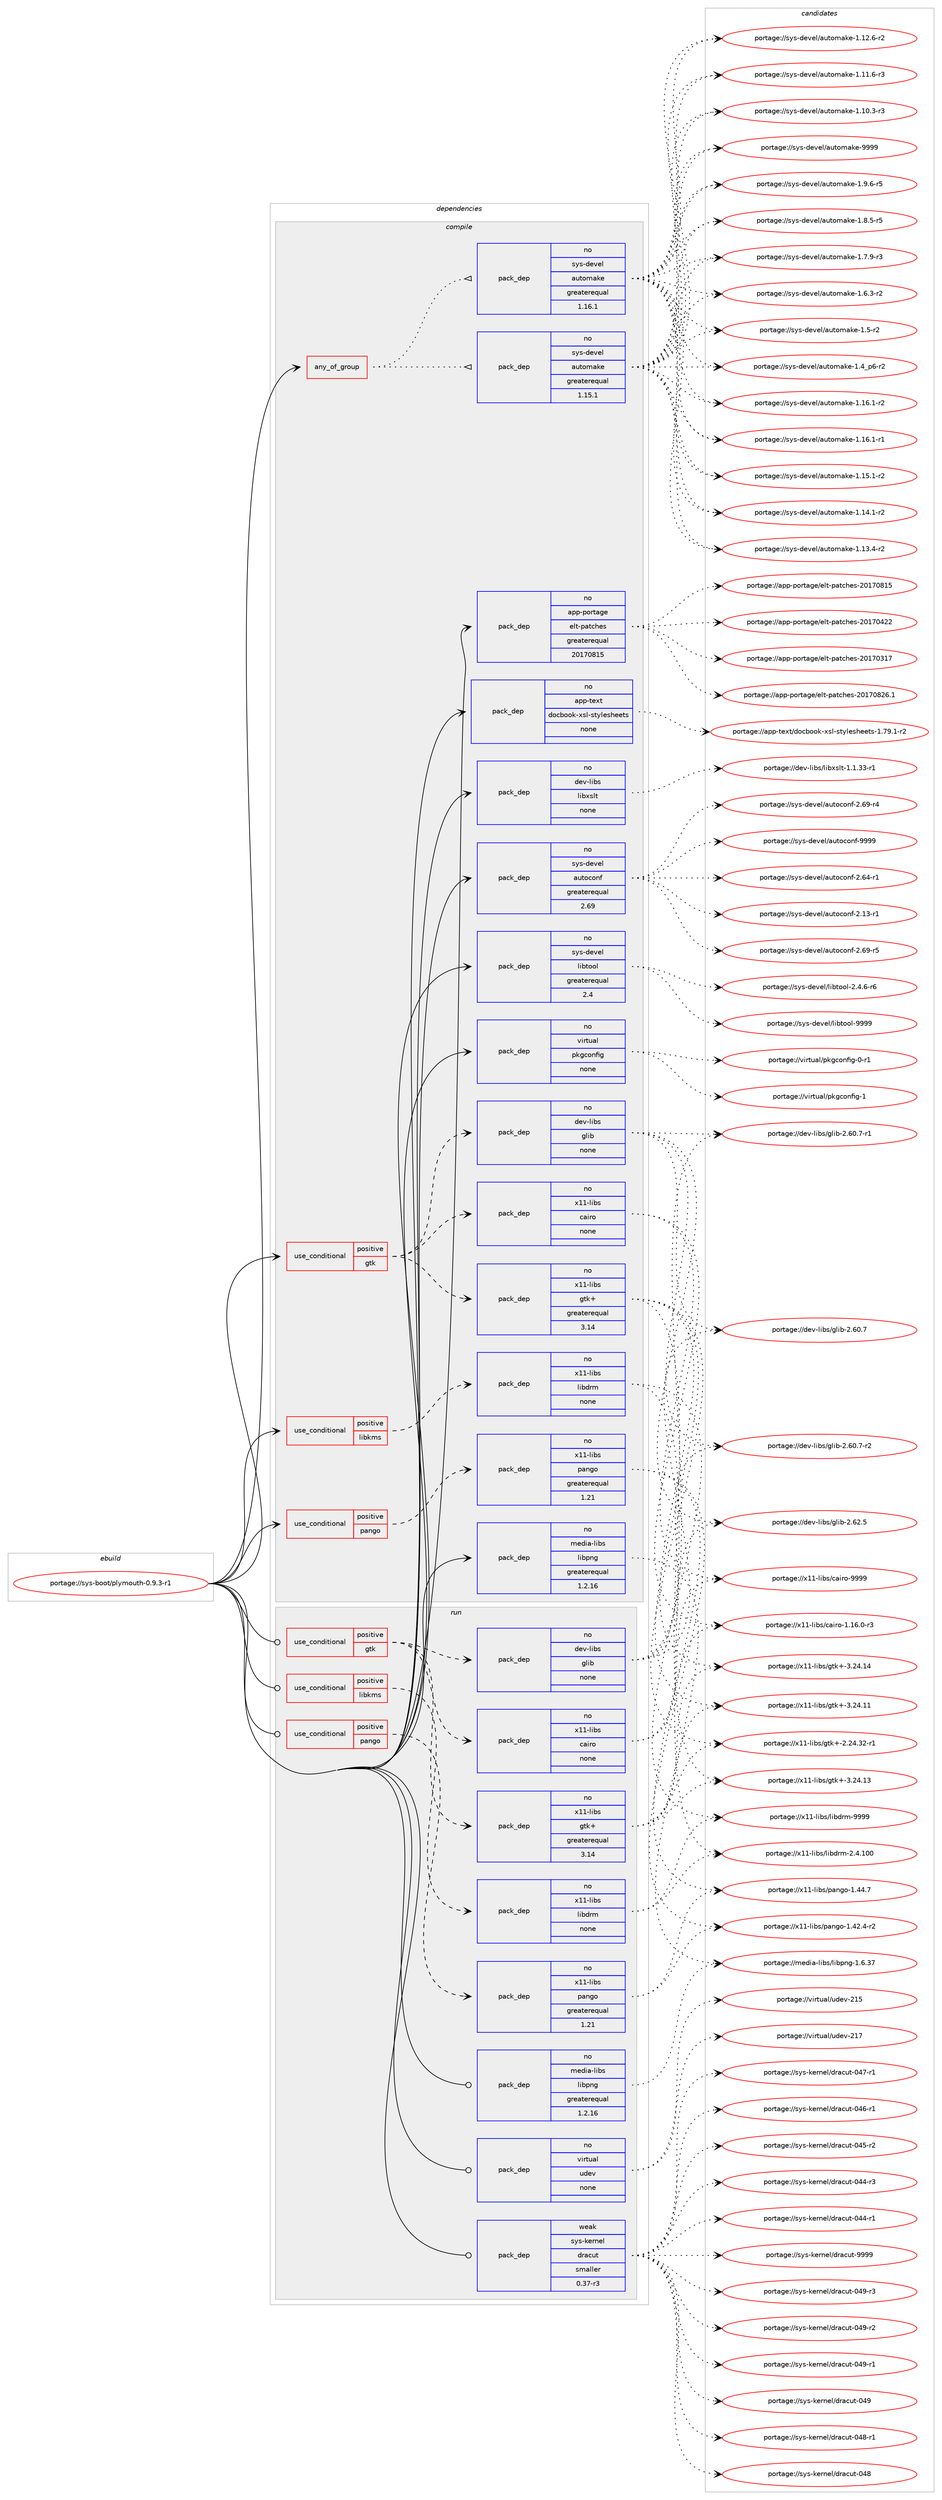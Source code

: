 digraph prolog {

# *************
# Graph options
# *************

newrank=true;
concentrate=true;
compound=true;
graph [rankdir=LR,fontname=Helvetica,fontsize=10,ranksep=1.5];#, ranksep=2.5, nodesep=0.2];
edge  [arrowhead=vee];
node  [fontname=Helvetica,fontsize=10];

# **********
# The ebuild
# **********

subgraph cluster_leftcol {
color=gray;
rank=same;
label=<<i>ebuild</i>>;
id [label="portage://sys-boot/plymouth-0.9.3-r1", color=red, width=4, href="../sys-boot/plymouth-0.9.3-r1.svg"];
}

# ****************
# The dependencies
# ****************

subgraph cluster_midcol {
color=gray;
label=<<i>dependencies</i>>;
subgraph cluster_compile {
fillcolor="#eeeeee";
style=filled;
label=<<i>compile</i>>;
subgraph any873 {
dependency37404 [label=<<TABLE BORDER="0" CELLBORDER="1" CELLSPACING="0" CELLPADDING="4"><TR><TD CELLPADDING="10">any_of_group</TD></TR></TABLE>>, shape=none, color=red];subgraph pack29113 {
dependency37405 [label=<<TABLE BORDER="0" CELLBORDER="1" CELLSPACING="0" CELLPADDING="4" WIDTH="220"><TR><TD ROWSPAN="6" CELLPADDING="30">pack_dep</TD></TR><TR><TD WIDTH="110">no</TD></TR><TR><TD>sys-devel</TD></TR><TR><TD>automake</TD></TR><TR><TD>greaterequal</TD></TR><TR><TD>1.16.1</TD></TR></TABLE>>, shape=none, color=blue];
}
dependency37404:e -> dependency37405:w [weight=20,style="dotted",arrowhead="oinv"];
subgraph pack29114 {
dependency37406 [label=<<TABLE BORDER="0" CELLBORDER="1" CELLSPACING="0" CELLPADDING="4" WIDTH="220"><TR><TD ROWSPAN="6" CELLPADDING="30">pack_dep</TD></TR><TR><TD WIDTH="110">no</TD></TR><TR><TD>sys-devel</TD></TR><TR><TD>automake</TD></TR><TR><TD>greaterequal</TD></TR><TR><TD>1.15.1</TD></TR></TABLE>>, shape=none, color=blue];
}
dependency37404:e -> dependency37406:w [weight=20,style="dotted",arrowhead="oinv"];
}
id:e -> dependency37404:w [weight=20,style="solid",arrowhead="vee"];
subgraph cond7383 {
dependency37407 [label=<<TABLE BORDER="0" CELLBORDER="1" CELLSPACING="0" CELLPADDING="4"><TR><TD ROWSPAN="3" CELLPADDING="10">use_conditional</TD></TR><TR><TD>positive</TD></TR><TR><TD>gtk</TD></TR></TABLE>>, shape=none, color=red];
subgraph pack29115 {
dependency37408 [label=<<TABLE BORDER="0" CELLBORDER="1" CELLSPACING="0" CELLPADDING="4" WIDTH="220"><TR><TD ROWSPAN="6" CELLPADDING="30">pack_dep</TD></TR><TR><TD WIDTH="110">no</TD></TR><TR><TD>dev-libs</TD></TR><TR><TD>glib</TD></TR><TR><TD>none</TD></TR><TR><TD></TD></TR></TABLE>>, shape=none, color=blue];
}
dependency37407:e -> dependency37408:w [weight=20,style="dashed",arrowhead="vee"];
subgraph pack29116 {
dependency37409 [label=<<TABLE BORDER="0" CELLBORDER="1" CELLSPACING="0" CELLPADDING="4" WIDTH="220"><TR><TD ROWSPAN="6" CELLPADDING="30">pack_dep</TD></TR><TR><TD WIDTH="110">no</TD></TR><TR><TD>x11-libs</TD></TR><TR><TD>gtk+</TD></TR><TR><TD>greaterequal</TD></TR><TR><TD>3.14</TD></TR></TABLE>>, shape=none, color=blue];
}
dependency37407:e -> dependency37409:w [weight=20,style="dashed",arrowhead="vee"];
subgraph pack29117 {
dependency37410 [label=<<TABLE BORDER="0" CELLBORDER="1" CELLSPACING="0" CELLPADDING="4" WIDTH="220"><TR><TD ROWSPAN="6" CELLPADDING="30">pack_dep</TD></TR><TR><TD WIDTH="110">no</TD></TR><TR><TD>x11-libs</TD></TR><TR><TD>cairo</TD></TR><TR><TD>none</TD></TR><TR><TD></TD></TR></TABLE>>, shape=none, color=blue];
}
dependency37407:e -> dependency37410:w [weight=20,style="dashed",arrowhead="vee"];
}
id:e -> dependency37407:w [weight=20,style="solid",arrowhead="vee"];
subgraph cond7384 {
dependency37411 [label=<<TABLE BORDER="0" CELLBORDER="1" CELLSPACING="0" CELLPADDING="4"><TR><TD ROWSPAN="3" CELLPADDING="10">use_conditional</TD></TR><TR><TD>positive</TD></TR><TR><TD>libkms</TD></TR></TABLE>>, shape=none, color=red];
subgraph pack29118 {
dependency37412 [label=<<TABLE BORDER="0" CELLBORDER="1" CELLSPACING="0" CELLPADDING="4" WIDTH="220"><TR><TD ROWSPAN="6" CELLPADDING="30">pack_dep</TD></TR><TR><TD WIDTH="110">no</TD></TR><TR><TD>x11-libs</TD></TR><TR><TD>libdrm</TD></TR><TR><TD>none</TD></TR><TR><TD></TD></TR></TABLE>>, shape=none, color=blue];
}
dependency37411:e -> dependency37412:w [weight=20,style="dashed",arrowhead="vee"];
}
id:e -> dependency37411:w [weight=20,style="solid",arrowhead="vee"];
subgraph cond7385 {
dependency37413 [label=<<TABLE BORDER="0" CELLBORDER="1" CELLSPACING="0" CELLPADDING="4"><TR><TD ROWSPAN="3" CELLPADDING="10">use_conditional</TD></TR><TR><TD>positive</TD></TR><TR><TD>pango</TD></TR></TABLE>>, shape=none, color=red];
subgraph pack29119 {
dependency37414 [label=<<TABLE BORDER="0" CELLBORDER="1" CELLSPACING="0" CELLPADDING="4" WIDTH="220"><TR><TD ROWSPAN="6" CELLPADDING="30">pack_dep</TD></TR><TR><TD WIDTH="110">no</TD></TR><TR><TD>x11-libs</TD></TR><TR><TD>pango</TD></TR><TR><TD>greaterequal</TD></TR><TR><TD>1.21</TD></TR></TABLE>>, shape=none, color=blue];
}
dependency37413:e -> dependency37414:w [weight=20,style="dashed",arrowhead="vee"];
}
id:e -> dependency37413:w [weight=20,style="solid",arrowhead="vee"];
subgraph pack29120 {
dependency37415 [label=<<TABLE BORDER="0" CELLBORDER="1" CELLSPACING="0" CELLPADDING="4" WIDTH="220"><TR><TD ROWSPAN="6" CELLPADDING="30">pack_dep</TD></TR><TR><TD WIDTH="110">no</TD></TR><TR><TD>app-portage</TD></TR><TR><TD>elt-patches</TD></TR><TR><TD>greaterequal</TD></TR><TR><TD>20170815</TD></TR></TABLE>>, shape=none, color=blue];
}
id:e -> dependency37415:w [weight=20,style="solid",arrowhead="vee"];
subgraph pack29121 {
dependency37416 [label=<<TABLE BORDER="0" CELLBORDER="1" CELLSPACING="0" CELLPADDING="4" WIDTH="220"><TR><TD ROWSPAN="6" CELLPADDING="30">pack_dep</TD></TR><TR><TD WIDTH="110">no</TD></TR><TR><TD>app-text</TD></TR><TR><TD>docbook-xsl-stylesheets</TD></TR><TR><TD>none</TD></TR><TR><TD></TD></TR></TABLE>>, shape=none, color=blue];
}
id:e -> dependency37416:w [weight=20,style="solid",arrowhead="vee"];
subgraph pack29122 {
dependency37417 [label=<<TABLE BORDER="0" CELLBORDER="1" CELLSPACING="0" CELLPADDING="4" WIDTH="220"><TR><TD ROWSPAN="6" CELLPADDING="30">pack_dep</TD></TR><TR><TD WIDTH="110">no</TD></TR><TR><TD>dev-libs</TD></TR><TR><TD>libxslt</TD></TR><TR><TD>none</TD></TR><TR><TD></TD></TR></TABLE>>, shape=none, color=blue];
}
id:e -> dependency37417:w [weight=20,style="solid",arrowhead="vee"];
subgraph pack29123 {
dependency37418 [label=<<TABLE BORDER="0" CELLBORDER="1" CELLSPACING="0" CELLPADDING="4" WIDTH="220"><TR><TD ROWSPAN="6" CELLPADDING="30">pack_dep</TD></TR><TR><TD WIDTH="110">no</TD></TR><TR><TD>media-libs</TD></TR><TR><TD>libpng</TD></TR><TR><TD>greaterequal</TD></TR><TR><TD>1.2.16</TD></TR></TABLE>>, shape=none, color=blue];
}
id:e -> dependency37418:w [weight=20,style="solid",arrowhead="vee"];
subgraph pack29124 {
dependency37419 [label=<<TABLE BORDER="0" CELLBORDER="1" CELLSPACING="0" CELLPADDING="4" WIDTH="220"><TR><TD ROWSPAN="6" CELLPADDING="30">pack_dep</TD></TR><TR><TD WIDTH="110">no</TD></TR><TR><TD>sys-devel</TD></TR><TR><TD>autoconf</TD></TR><TR><TD>greaterequal</TD></TR><TR><TD>2.69</TD></TR></TABLE>>, shape=none, color=blue];
}
id:e -> dependency37419:w [weight=20,style="solid",arrowhead="vee"];
subgraph pack29125 {
dependency37420 [label=<<TABLE BORDER="0" CELLBORDER="1" CELLSPACING="0" CELLPADDING="4" WIDTH="220"><TR><TD ROWSPAN="6" CELLPADDING="30">pack_dep</TD></TR><TR><TD WIDTH="110">no</TD></TR><TR><TD>sys-devel</TD></TR><TR><TD>libtool</TD></TR><TR><TD>greaterequal</TD></TR><TR><TD>2.4</TD></TR></TABLE>>, shape=none, color=blue];
}
id:e -> dependency37420:w [weight=20,style="solid",arrowhead="vee"];
subgraph pack29126 {
dependency37421 [label=<<TABLE BORDER="0" CELLBORDER="1" CELLSPACING="0" CELLPADDING="4" WIDTH="220"><TR><TD ROWSPAN="6" CELLPADDING="30">pack_dep</TD></TR><TR><TD WIDTH="110">no</TD></TR><TR><TD>virtual</TD></TR><TR><TD>pkgconfig</TD></TR><TR><TD>none</TD></TR><TR><TD></TD></TR></TABLE>>, shape=none, color=blue];
}
id:e -> dependency37421:w [weight=20,style="solid",arrowhead="vee"];
}
subgraph cluster_compileandrun {
fillcolor="#eeeeee";
style=filled;
label=<<i>compile and run</i>>;
}
subgraph cluster_run {
fillcolor="#eeeeee";
style=filled;
label=<<i>run</i>>;
subgraph cond7386 {
dependency37422 [label=<<TABLE BORDER="0" CELLBORDER="1" CELLSPACING="0" CELLPADDING="4"><TR><TD ROWSPAN="3" CELLPADDING="10">use_conditional</TD></TR><TR><TD>positive</TD></TR><TR><TD>gtk</TD></TR></TABLE>>, shape=none, color=red];
subgraph pack29127 {
dependency37423 [label=<<TABLE BORDER="0" CELLBORDER="1" CELLSPACING="0" CELLPADDING="4" WIDTH="220"><TR><TD ROWSPAN="6" CELLPADDING="30">pack_dep</TD></TR><TR><TD WIDTH="110">no</TD></TR><TR><TD>dev-libs</TD></TR><TR><TD>glib</TD></TR><TR><TD>none</TD></TR><TR><TD></TD></TR></TABLE>>, shape=none, color=blue];
}
dependency37422:e -> dependency37423:w [weight=20,style="dashed",arrowhead="vee"];
subgraph pack29128 {
dependency37424 [label=<<TABLE BORDER="0" CELLBORDER="1" CELLSPACING="0" CELLPADDING="4" WIDTH="220"><TR><TD ROWSPAN="6" CELLPADDING="30">pack_dep</TD></TR><TR><TD WIDTH="110">no</TD></TR><TR><TD>x11-libs</TD></TR><TR><TD>gtk+</TD></TR><TR><TD>greaterequal</TD></TR><TR><TD>3.14</TD></TR></TABLE>>, shape=none, color=blue];
}
dependency37422:e -> dependency37424:w [weight=20,style="dashed",arrowhead="vee"];
subgraph pack29129 {
dependency37425 [label=<<TABLE BORDER="0" CELLBORDER="1" CELLSPACING="0" CELLPADDING="4" WIDTH="220"><TR><TD ROWSPAN="6" CELLPADDING="30">pack_dep</TD></TR><TR><TD WIDTH="110">no</TD></TR><TR><TD>x11-libs</TD></TR><TR><TD>cairo</TD></TR><TR><TD>none</TD></TR><TR><TD></TD></TR></TABLE>>, shape=none, color=blue];
}
dependency37422:e -> dependency37425:w [weight=20,style="dashed",arrowhead="vee"];
}
id:e -> dependency37422:w [weight=20,style="solid",arrowhead="odot"];
subgraph cond7387 {
dependency37426 [label=<<TABLE BORDER="0" CELLBORDER="1" CELLSPACING="0" CELLPADDING="4"><TR><TD ROWSPAN="3" CELLPADDING="10">use_conditional</TD></TR><TR><TD>positive</TD></TR><TR><TD>libkms</TD></TR></TABLE>>, shape=none, color=red];
subgraph pack29130 {
dependency37427 [label=<<TABLE BORDER="0" CELLBORDER="1" CELLSPACING="0" CELLPADDING="4" WIDTH="220"><TR><TD ROWSPAN="6" CELLPADDING="30">pack_dep</TD></TR><TR><TD WIDTH="110">no</TD></TR><TR><TD>x11-libs</TD></TR><TR><TD>libdrm</TD></TR><TR><TD>none</TD></TR><TR><TD></TD></TR></TABLE>>, shape=none, color=blue];
}
dependency37426:e -> dependency37427:w [weight=20,style="dashed",arrowhead="vee"];
}
id:e -> dependency37426:w [weight=20,style="solid",arrowhead="odot"];
subgraph cond7388 {
dependency37428 [label=<<TABLE BORDER="0" CELLBORDER="1" CELLSPACING="0" CELLPADDING="4"><TR><TD ROWSPAN="3" CELLPADDING="10">use_conditional</TD></TR><TR><TD>positive</TD></TR><TR><TD>pango</TD></TR></TABLE>>, shape=none, color=red];
subgraph pack29131 {
dependency37429 [label=<<TABLE BORDER="0" CELLBORDER="1" CELLSPACING="0" CELLPADDING="4" WIDTH="220"><TR><TD ROWSPAN="6" CELLPADDING="30">pack_dep</TD></TR><TR><TD WIDTH="110">no</TD></TR><TR><TD>x11-libs</TD></TR><TR><TD>pango</TD></TR><TR><TD>greaterequal</TD></TR><TR><TD>1.21</TD></TR></TABLE>>, shape=none, color=blue];
}
dependency37428:e -> dependency37429:w [weight=20,style="dashed",arrowhead="vee"];
}
id:e -> dependency37428:w [weight=20,style="solid",arrowhead="odot"];
subgraph pack29132 {
dependency37430 [label=<<TABLE BORDER="0" CELLBORDER="1" CELLSPACING="0" CELLPADDING="4" WIDTH="220"><TR><TD ROWSPAN="6" CELLPADDING="30">pack_dep</TD></TR><TR><TD WIDTH="110">no</TD></TR><TR><TD>media-libs</TD></TR><TR><TD>libpng</TD></TR><TR><TD>greaterequal</TD></TR><TR><TD>1.2.16</TD></TR></TABLE>>, shape=none, color=blue];
}
id:e -> dependency37430:w [weight=20,style="solid",arrowhead="odot"];
subgraph pack29133 {
dependency37431 [label=<<TABLE BORDER="0" CELLBORDER="1" CELLSPACING="0" CELLPADDING="4" WIDTH="220"><TR><TD ROWSPAN="6" CELLPADDING="30">pack_dep</TD></TR><TR><TD WIDTH="110">no</TD></TR><TR><TD>virtual</TD></TR><TR><TD>udev</TD></TR><TR><TD>none</TD></TR><TR><TD></TD></TR></TABLE>>, shape=none, color=blue];
}
id:e -> dependency37431:w [weight=20,style="solid",arrowhead="odot"];
subgraph pack29134 {
dependency37432 [label=<<TABLE BORDER="0" CELLBORDER="1" CELLSPACING="0" CELLPADDING="4" WIDTH="220"><TR><TD ROWSPAN="6" CELLPADDING="30">pack_dep</TD></TR><TR><TD WIDTH="110">weak</TD></TR><TR><TD>sys-kernel</TD></TR><TR><TD>dracut</TD></TR><TR><TD>smaller</TD></TR><TR><TD>0.37-r3</TD></TR></TABLE>>, shape=none, color=blue];
}
id:e -> dependency37432:w [weight=20,style="solid",arrowhead="odot"];
}
}

# **************
# The candidates
# **************

subgraph cluster_choices {
rank=same;
color=gray;
label=<<i>candidates</i>>;

subgraph choice29113 {
color=black;
nodesep=1;
choice115121115451001011181011084797117116111109971071014557575757 [label="portage://sys-devel/automake-9999", color=red, width=4,href="../sys-devel/automake-9999.svg"];
choice115121115451001011181011084797117116111109971071014549465746544511453 [label="portage://sys-devel/automake-1.9.6-r5", color=red, width=4,href="../sys-devel/automake-1.9.6-r5.svg"];
choice115121115451001011181011084797117116111109971071014549465646534511453 [label="portage://sys-devel/automake-1.8.5-r5", color=red, width=4,href="../sys-devel/automake-1.8.5-r5.svg"];
choice115121115451001011181011084797117116111109971071014549465546574511451 [label="portage://sys-devel/automake-1.7.9-r3", color=red, width=4,href="../sys-devel/automake-1.7.9-r3.svg"];
choice115121115451001011181011084797117116111109971071014549465446514511450 [label="portage://sys-devel/automake-1.6.3-r2", color=red, width=4,href="../sys-devel/automake-1.6.3-r2.svg"];
choice11512111545100101118101108479711711611110997107101454946534511450 [label="portage://sys-devel/automake-1.5-r2", color=red, width=4,href="../sys-devel/automake-1.5-r2.svg"];
choice115121115451001011181011084797117116111109971071014549465295112544511450 [label="portage://sys-devel/automake-1.4_p6-r2", color=red, width=4,href="../sys-devel/automake-1.4_p6-r2.svg"];
choice11512111545100101118101108479711711611110997107101454946495446494511450 [label="portage://sys-devel/automake-1.16.1-r2", color=red, width=4,href="../sys-devel/automake-1.16.1-r2.svg"];
choice11512111545100101118101108479711711611110997107101454946495446494511449 [label="portage://sys-devel/automake-1.16.1-r1", color=red, width=4,href="../sys-devel/automake-1.16.1-r1.svg"];
choice11512111545100101118101108479711711611110997107101454946495346494511450 [label="portage://sys-devel/automake-1.15.1-r2", color=red, width=4,href="../sys-devel/automake-1.15.1-r2.svg"];
choice11512111545100101118101108479711711611110997107101454946495246494511450 [label="portage://sys-devel/automake-1.14.1-r2", color=red, width=4,href="../sys-devel/automake-1.14.1-r2.svg"];
choice11512111545100101118101108479711711611110997107101454946495146524511450 [label="portage://sys-devel/automake-1.13.4-r2", color=red, width=4,href="../sys-devel/automake-1.13.4-r2.svg"];
choice11512111545100101118101108479711711611110997107101454946495046544511450 [label="portage://sys-devel/automake-1.12.6-r2", color=red, width=4,href="../sys-devel/automake-1.12.6-r2.svg"];
choice11512111545100101118101108479711711611110997107101454946494946544511451 [label="portage://sys-devel/automake-1.11.6-r3", color=red, width=4,href="../sys-devel/automake-1.11.6-r3.svg"];
choice11512111545100101118101108479711711611110997107101454946494846514511451 [label="portage://sys-devel/automake-1.10.3-r3", color=red, width=4,href="../sys-devel/automake-1.10.3-r3.svg"];
dependency37405:e -> choice115121115451001011181011084797117116111109971071014557575757:w [style=dotted,weight="100"];
dependency37405:e -> choice115121115451001011181011084797117116111109971071014549465746544511453:w [style=dotted,weight="100"];
dependency37405:e -> choice115121115451001011181011084797117116111109971071014549465646534511453:w [style=dotted,weight="100"];
dependency37405:e -> choice115121115451001011181011084797117116111109971071014549465546574511451:w [style=dotted,weight="100"];
dependency37405:e -> choice115121115451001011181011084797117116111109971071014549465446514511450:w [style=dotted,weight="100"];
dependency37405:e -> choice11512111545100101118101108479711711611110997107101454946534511450:w [style=dotted,weight="100"];
dependency37405:e -> choice115121115451001011181011084797117116111109971071014549465295112544511450:w [style=dotted,weight="100"];
dependency37405:e -> choice11512111545100101118101108479711711611110997107101454946495446494511450:w [style=dotted,weight="100"];
dependency37405:e -> choice11512111545100101118101108479711711611110997107101454946495446494511449:w [style=dotted,weight="100"];
dependency37405:e -> choice11512111545100101118101108479711711611110997107101454946495346494511450:w [style=dotted,weight="100"];
dependency37405:e -> choice11512111545100101118101108479711711611110997107101454946495246494511450:w [style=dotted,weight="100"];
dependency37405:e -> choice11512111545100101118101108479711711611110997107101454946495146524511450:w [style=dotted,weight="100"];
dependency37405:e -> choice11512111545100101118101108479711711611110997107101454946495046544511450:w [style=dotted,weight="100"];
dependency37405:e -> choice11512111545100101118101108479711711611110997107101454946494946544511451:w [style=dotted,weight="100"];
dependency37405:e -> choice11512111545100101118101108479711711611110997107101454946494846514511451:w [style=dotted,weight="100"];
}
subgraph choice29114 {
color=black;
nodesep=1;
choice115121115451001011181011084797117116111109971071014557575757 [label="portage://sys-devel/automake-9999", color=red, width=4,href="../sys-devel/automake-9999.svg"];
choice115121115451001011181011084797117116111109971071014549465746544511453 [label="portage://sys-devel/automake-1.9.6-r5", color=red, width=4,href="../sys-devel/automake-1.9.6-r5.svg"];
choice115121115451001011181011084797117116111109971071014549465646534511453 [label="portage://sys-devel/automake-1.8.5-r5", color=red, width=4,href="../sys-devel/automake-1.8.5-r5.svg"];
choice115121115451001011181011084797117116111109971071014549465546574511451 [label="portage://sys-devel/automake-1.7.9-r3", color=red, width=4,href="../sys-devel/automake-1.7.9-r3.svg"];
choice115121115451001011181011084797117116111109971071014549465446514511450 [label="portage://sys-devel/automake-1.6.3-r2", color=red, width=4,href="../sys-devel/automake-1.6.3-r2.svg"];
choice11512111545100101118101108479711711611110997107101454946534511450 [label="portage://sys-devel/automake-1.5-r2", color=red, width=4,href="../sys-devel/automake-1.5-r2.svg"];
choice115121115451001011181011084797117116111109971071014549465295112544511450 [label="portage://sys-devel/automake-1.4_p6-r2", color=red, width=4,href="../sys-devel/automake-1.4_p6-r2.svg"];
choice11512111545100101118101108479711711611110997107101454946495446494511450 [label="portage://sys-devel/automake-1.16.1-r2", color=red, width=4,href="../sys-devel/automake-1.16.1-r2.svg"];
choice11512111545100101118101108479711711611110997107101454946495446494511449 [label="portage://sys-devel/automake-1.16.1-r1", color=red, width=4,href="../sys-devel/automake-1.16.1-r1.svg"];
choice11512111545100101118101108479711711611110997107101454946495346494511450 [label="portage://sys-devel/automake-1.15.1-r2", color=red, width=4,href="../sys-devel/automake-1.15.1-r2.svg"];
choice11512111545100101118101108479711711611110997107101454946495246494511450 [label="portage://sys-devel/automake-1.14.1-r2", color=red, width=4,href="../sys-devel/automake-1.14.1-r2.svg"];
choice11512111545100101118101108479711711611110997107101454946495146524511450 [label="portage://sys-devel/automake-1.13.4-r2", color=red, width=4,href="../sys-devel/automake-1.13.4-r2.svg"];
choice11512111545100101118101108479711711611110997107101454946495046544511450 [label="portage://sys-devel/automake-1.12.6-r2", color=red, width=4,href="../sys-devel/automake-1.12.6-r2.svg"];
choice11512111545100101118101108479711711611110997107101454946494946544511451 [label="portage://sys-devel/automake-1.11.6-r3", color=red, width=4,href="../sys-devel/automake-1.11.6-r3.svg"];
choice11512111545100101118101108479711711611110997107101454946494846514511451 [label="portage://sys-devel/automake-1.10.3-r3", color=red, width=4,href="../sys-devel/automake-1.10.3-r3.svg"];
dependency37406:e -> choice115121115451001011181011084797117116111109971071014557575757:w [style=dotted,weight="100"];
dependency37406:e -> choice115121115451001011181011084797117116111109971071014549465746544511453:w [style=dotted,weight="100"];
dependency37406:e -> choice115121115451001011181011084797117116111109971071014549465646534511453:w [style=dotted,weight="100"];
dependency37406:e -> choice115121115451001011181011084797117116111109971071014549465546574511451:w [style=dotted,weight="100"];
dependency37406:e -> choice115121115451001011181011084797117116111109971071014549465446514511450:w [style=dotted,weight="100"];
dependency37406:e -> choice11512111545100101118101108479711711611110997107101454946534511450:w [style=dotted,weight="100"];
dependency37406:e -> choice115121115451001011181011084797117116111109971071014549465295112544511450:w [style=dotted,weight="100"];
dependency37406:e -> choice11512111545100101118101108479711711611110997107101454946495446494511450:w [style=dotted,weight="100"];
dependency37406:e -> choice11512111545100101118101108479711711611110997107101454946495446494511449:w [style=dotted,weight="100"];
dependency37406:e -> choice11512111545100101118101108479711711611110997107101454946495346494511450:w [style=dotted,weight="100"];
dependency37406:e -> choice11512111545100101118101108479711711611110997107101454946495246494511450:w [style=dotted,weight="100"];
dependency37406:e -> choice11512111545100101118101108479711711611110997107101454946495146524511450:w [style=dotted,weight="100"];
dependency37406:e -> choice11512111545100101118101108479711711611110997107101454946495046544511450:w [style=dotted,weight="100"];
dependency37406:e -> choice11512111545100101118101108479711711611110997107101454946494946544511451:w [style=dotted,weight="100"];
dependency37406:e -> choice11512111545100101118101108479711711611110997107101454946494846514511451:w [style=dotted,weight="100"];
}
subgraph choice29115 {
color=black;
nodesep=1;
choice1001011184510810598115471031081059845504654504653 [label="portage://dev-libs/glib-2.62.5", color=red, width=4,href="../dev-libs/glib-2.62.5.svg"];
choice10010111845108105981154710310810598455046544846554511450 [label="portage://dev-libs/glib-2.60.7-r2", color=red, width=4,href="../dev-libs/glib-2.60.7-r2.svg"];
choice10010111845108105981154710310810598455046544846554511449 [label="portage://dev-libs/glib-2.60.7-r1", color=red, width=4,href="../dev-libs/glib-2.60.7-r1.svg"];
choice1001011184510810598115471031081059845504654484655 [label="portage://dev-libs/glib-2.60.7", color=red, width=4,href="../dev-libs/glib-2.60.7.svg"];
dependency37408:e -> choice1001011184510810598115471031081059845504654504653:w [style=dotted,weight="100"];
dependency37408:e -> choice10010111845108105981154710310810598455046544846554511450:w [style=dotted,weight="100"];
dependency37408:e -> choice10010111845108105981154710310810598455046544846554511449:w [style=dotted,weight="100"];
dependency37408:e -> choice1001011184510810598115471031081059845504654484655:w [style=dotted,weight="100"];
}
subgraph choice29116 {
color=black;
nodesep=1;
choice1204949451081059811547103116107434551465052464952 [label="portage://x11-libs/gtk+-3.24.14", color=red, width=4,href="../x11-libs/gtk+-3.24.14.svg"];
choice1204949451081059811547103116107434551465052464951 [label="portage://x11-libs/gtk+-3.24.13", color=red, width=4,href="../x11-libs/gtk+-3.24.13.svg"];
choice1204949451081059811547103116107434551465052464949 [label="portage://x11-libs/gtk+-3.24.11", color=red, width=4,href="../x11-libs/gtk+-3.24.11.svg"];
choice12049494510810598115471031161074345504650524651504511449 [label="portage://x11-libs/gtk+-2.24.32-r1", color=red, width=4,href="../x11-libs/gtk+-2.24.32-r1.svg"];
dependency37409:e -> choice1204949451081059811547103116107434551465052464952:w [style=dotted,weight="100"];
dependency37409:e -> choice1204949451081059811547103116107434551465052464951:w [style=dotted,weight="100"];
dependency37409:e -> choice1204949451081059811547103116107434551465052464949:w [style=dotted,weight="100"];
dependency37409:e -> choice12049494510810598115471031161074345504650524651504511449:w [style=dotted,weight="100"];
}
subgraph choice29117 {
color=black;
nodesep=1;
choice120494945108105981154799971051141114557575757 [label="portage://x11-libs/cairo-9999", color=red, width=4,href="../x11-libs/cairo-9999.svg"];
choice12049494510810598115479997105114111454946495446484511451 [label="portage://x11-libs/cairo-1.16.0-r3", color=red, width=4,href="../x11-libs/cairo-1.16.0-r3.svg"];
dependency37410:e -> choice120494945108105981154799971051141114557575757:w [style=dotted,weight="100"];
dependency37410:e -> choice12049494510810598115479997105114111454946495446484511451:w [style=dotted,weight="100"];
}
subgraph choice29118 {
color=black;
nodesep=1;
choice1204949451081059811547108105981001141094557575757 [label="portage://x11-libs/libdrm-9999", color=red, width=4,href="../x11-libs/libdrm-9999.svg"];
choice1204949451081059811547108105981001141094550465246494848 [label="portage://x11-libs/libdrm-2.4.100", color=red, width=4,href="../x11-libs/libdrm-2.4.100.svg"];
dependency37412:e -> choice1204949451081059811547108105981001141094557575757:w [style=dotted,weight="100"];
dependency37412:e -> choice1204949451081059811547108105981001141094550465246494848:w [style=dotted,weight="100"];
}
subgraph choice29119 {
color=black;
nodesep=1;
choice12049494510810598115471129711010311145494652524655 [label="portage://x11-libs/pango-1.44.7", color=red, width=4,href="../x11-libs/pango-1.44.7.svg"];
choice120494945108105981154711297110103111454946525046524511450 [label="portage://x11-libs/pango-1.42.4-r2", color=red, width=4,href="../x11-libs/pango-1.42.4-r2.svg"];
dependency37414:e -> choice12049494510810598115471129711010311145494652524655:w [style=dotted,weight="100"];
dependency37414:e -> choice120494945108105981154711297110103111454946525046524511450:w [style=dotted,weight="100"];
}
subgraph choice29120 {
color=black;
nodesep=1;
choice971121124511211111411697103101471011081164511297116991041011154550484955485650544649 [label="portage://app-portage/elt-patches-20170826.1", color=red, width=4,href="../app-portage/elt-patches-20170826.1.svg"];
choice97112112451121111141169710310147101108116451129711699104101115455048495548564953 [label="portage://app-portage/elt-patches-20170815", color=red, width=4,href="../app-portage/elt-patches-20170815.svg"];
choice97112112451121111141169710310147101108116451129711699104101115455048495548525050 [label="portage://app-portage/elt-patches-20170422", color=red, width=4,href="../app-portage/elt-patches-20170422.svg"];
choice97112112451121111141169710310147101108116451129711699104101115455048495548514955 [label="portage://app-portage/elt-patches-20170317", color=red, width=4,href="../app-portage/elt-patches-20170317.svg"];
dependency37415:e -> choice971121124511211111411697103101471011081164511297116991041011154550484955485650544649:w [style=dotted,weight="100"];
dependency37415:e -> choice97112112451121111141169710310147101108116451129711699104101115455048495548564953:w [style=dotted,weight="100"];
dependency37415:e -> choice97112112451121111141169710310147101108116451129711699104101115455048495548525050:w [style=dotted,weight="100"];
dependency37415:e -> choice97112112451121111141169710310147101108116451129711699104101115455048495548514955:w [style=dotted,weight="100"];
}
subgraph choice29121 {
color=black;
nodesep=1;
choice97112112451161011201164710011199981111111074512011510845115116121108101115104101101116115454946555746494511450 [label="portage://app-text/docbook-xsl-stylesheets-1.79.1-r2", color=red, width=4,href="../app-text/docbook-xsl-stylesheets-1.79.1-r2.svg"];
dependency37416:e -> choice97112112451161011201164710011199981111111074512011510845115116121108101115104101101116115454946555746494511450:w [style=dotted,weight="100"];
}
subgraph choice29122 {
color=black;
nodesep=1;
choice10010111845108105981154710810598120115108116454946494651514511449 [label="portage://dev-libs/libxslt-1.1.33-r1", color=red, width=4,href="../dev-libs/libxslt-1.1.33-r1.svg"];
dependency37417:e -> choice10010111845108105981154710810598120115108116454946494651514511449:w [style=dotted,weight="100"];
}
subgraph choice29123 {
color=black;
nodesep=1;
choice109101100105974510810598115471081059811211010345494654465155 [label="portage://media-libs/libpng-1.6.37", color=red, width=4,href="../media-libs/libpng-1.6.37.svg"];
dependency37418:e -> choice109101100105974510810598115471081059811211010345494654465155:w [style=dotted,weight="100"];
}
subgraph choice29124 {
color=black;
nodesep=1;
choice115121115451001011181011084797117116111991111101024557575757 [label="portage://sys-devel/autoconf-9999", color=red, width=4,href="../sys-devel/autoconf-9999.svg"];
choice1151211154510010111810110847971171161119911111010245504654574511453 [label="portage://sys-devel/autoconf-2.69-r5", color=red, width=4,href="../sys-devel/autoconf-2.69-r5.svg"];
choice1151211154510010111810110847971171161119911111010245504654574511452 [label="portage://sys-devel/autoconf-2.69-r4", color=red, width=4,href="../sys-devel/autoconf-2.69-r4.svg"];
choice1151211154510010111810110847971171161119911111010245504654524511449 [label="portage://sys-devel/autoconf-2.64-r1", color=red, width=4,href="../sys-devel/autoconf-2.64-r1.svg"];
choice1151211154510010111810110847971171161119911111010245504649514511449 [label="portage://sys-devel/autoconf-2.13-r1", color=red, width=4,href="../sys-devel/autoconf-2.13-r1.svg"];
dependency37419:e -> choice115121115451001011181011084797117116111991111101024557575757:w [style=dotted,weight="100"];
dependency37419:e -> choice1151211154510010111810110847971171161119911111010245504654574511453:w [style=dotted,weight="100"];
dependency37419:e -> choice1151211154510010111810110847971171161119911111010245504654574511452:w [style=dotted,weight="100"];
dependency37419:e -> choice1151211154510010111810110847971171161119911111010245504654524511449:w [style=dotted,weight="100"];
dependency37419:e -> choice1151211154510010111810110847971171161119911111010245504649514511449:w [style=dotted,weight="100"];
}
subgraph choice29125 {
color=black;
nodesep=1;
choice1151211154510010111810110847108105981161111111084557575757 [label="portage://sys-devel/libtool-9999", color=red, width=4,href="../sys-devel/libtool-9999.svg"];
choice1151211154510010111810110847108105981161111111084550465246544511454 [label="portage://sys-devel/libtool-2.4.6-r6", color=red, width=4,href="../sys-devel/libtool-2.4.6-r6.svg"];
dependency37420:e -> choice1151211154510010111810110847108105981161111111084557575757:w [style=dotted,weight="100"];
dependency37420:e -> choice1151211154510010111810110847108105981161111111084550465246544511454:w [style=dotted,weight="100"];
}
subgraph choice29126 {
color=black;
nodesep=1;
choice1181051141161179710847112107103991111101021051034549 [label="portage://virtual/pkgconfig-1", color=red, width=4,href="../virtual/pkgconfig-1.svg"];
choice11810511411611797108471121071039911111010210510345484511449 [label="portage://virtual/pkgconfig-0-r1", color=red, width=4,href="../virtual/pkgconfig-0-r1.svg"];
dependency37421:e -> choice1181051141161179710847112107103991111101021051034549:w [style=dotted,weight="100"];
dependency37421:e -> choice11810511411611797108471121071039911111010210510345484511449:w [style=dotted,weight="100"];
}
subgraph choice29127 {
color=black;
nodesep=1;
choice1001011184510810598115471031081059845504654504653 [label="portage://dev-libs/glib-2.62.5", color=red, width=4,href="../dev-libs/glib-2.62.5.svg"];
choice10010111845108105981154710310810598455046544846554511450 [label="portage://dev-libs/glib-2.60.7-r2", color=red, width=4,href="../dev-libs/glib-2.60.7-r2.svg"];
choice10010111845108105981154710310810598455046544846554511449 [label="portage://dev-libs/glib-2.60.7-r1", color=red, width=4,href="../dev-libs/glib-2.60.7-r1.svg"];
choice1001011184510810598115471031081059845504654484655 [label="portage://dev-libs/glib-2.60.7", color=red, width=4,href="../dev-libs/glib-2.60.7.svg"];
dependency37423:e -> choice1001011184510810598115471031081059845504654504653:w [style=dotted,weight="100"];
dependency37423:e -> choice10010111845108105981154710310810598455046544846554511450:w [style=dotted,weight="100"];
dependency37423:e -> choice10010111845108105981154710310810598455046544846554511449:w [style=dotted,weight="100"];
dependency37423:e -> choice1001011184510810598115471031081059845504654484655:w [style=dotted,weight="100"];
}
subgraph choice29128 {
color=black;
nodesep=1;
choice1204949451081059811547103116107434551465052464952 [label="portage://x11-libs/gtk+-3.24.14", color=red, width=4,href="../x11-libs/gtk+-3.24.14.svg"];
choice1204949451081059811547103116107434551465052464951 [label="portage://x11-libs/gtk+-3.24.13", color=red, width=4,href="../x11-libs/gtk+-3.24.13.svg"];
choice1204949451081059811547103116107434551465052464949 [label="portage://x11-libs/gtk+-3.24.11", color=red, width=4,href="../x11-libs/gtk+-3.24.11.svg"];
choice12049494510810598115471031161074345504650524651504511449 [label="portage://x11-libs/gtk+-2.24.32-r1", color=red, width=4,href="../x11-libs/gtk+-2.24.32-r1.svg"];
dependency37424:e -> choice1204949451081059811547103116107434551465052464952:w [style=dotted,weight="100"];
dependency37424:e -> choice1204949451081059811547103116107434551465052464951:w [style=dotted,weight="100"];
dependency37424:e -> choice1204949451081059811547103116107434551465052464949:w [style=dotted,weight="100"];
dependency37424:e -> choice12049494510810598115471031161074345504650524651504511449:w [style=dotted,weight="100"];
}
subgraph choice29129 {
color=black;
nodesep=1;
choice120494945108105981154799971051141114557575757 [label="portage://x11-libs/cairo-9999", color=red, width=4,href="../x11-libs/cairo-9999.svg"];
choice12049494510810598115479997105114111454946495446484511451 [label="portage://x11-libs/cairo-1.16.0-r3", color=red, width=4,href="../x11-libs/cairo-1.16.0-r3.svg"];
dependency37425:e -> choice120494945108105981154799971051141114557575757:w [style=dotted,weight="100"];
dependency37425:e -> choice12049494510810598115479997105114111454946495446484511451:w [style=dotted,weight="100"];
}
subgraph choice29130 {
color=black;
nodesep=1;
choice1204949451081059811547108105981001141094557575757 [label="portage://x11-libs/libdrm-9999", color=red, width=4,href="../x11-libs/libdrm-9999.svg"];
choice1204949451081059811547108105981001141094550465246494848 [label="portage://x11-libs/libdrm-2.4.100", color=red, width=4,href="../x11-libs/libdrm-2.4.100.svg"];
dependency37427:e -> choice1204949451081059811547108105981001141094557575757:w [style=dotted,weight="100"];
dependency37427:e -> choice1204949451081059811547108105981001141094550465246494848:w [style=dotted,weight="100"];
}
subgraph choice29131 {
color=black;
nodesep=1;
choice12049494510810598115471129711010311145494652524655 [label="portage://x11-libs/pango-1.44.7", color=red, width=4,href="../x11-libs/pango-1.44.7.svg"];
choice120494945108105981154711297110103111454946525046524511450 [label="portage://x11-libs/pango-1.42.4-r2", color=red, width=4,href="../x11-libs/pango-1.42.4-r2.svg"];
dependency37429:e -> choice12049494510810598115471129711010311145494652524655:w [style=dotted,weight="100"];
dependency37429:e -> choice120494945108105981154711297110103111454946525046524511450:w [style=dotted,weight="100"];
}
subgraph choice29132 {
color=black;
nodesep=1;
choice109101100105974510810598115471081059811211010345494654465155 [label="portage://media-libs/libpng-1.6.37", color=red, width=4,href="../media-libs/libpng-1.6.37.svg"];
dependency37430:e -> choice109101100105974510810598115471081059811211010345494654465155:w [style=dotted,weight="100"];
}
subgraph choice29133 {
color=black;
nodesep=1;
choice118105114116117971084711710010111845504955 [label="portage://virtual/udev-217", color=red, width=4,href="../virtual/udev-217.svg"];
choice118105114116117971084711710010111845504953 [label="portage://virtual/udev-215", color=red, width=4,href="../virtual/udev-215.svg"];
dependency37431:e -> choice118105114116117971084711710010111845504955:w [style=dotted,weight="100"];
dependency37431:e -> choice118105114116117971084711710010111845504953:w [style=dotted,weight="100"];
}
subgraph choice29134 {
color=black;
nodesep=1;
choice115121115451071011141101011084710011497991171164557575757 [label="portage://sys-kernel/dracut-9999", color=red, width=4,href="../sys-kernel/dracut-9999.svg"];
choice11512111545107101114110101108471001149799117116454852574511451 [label="portage://sys-kernel/dracut-049-r3", color=red, width=4,href="../sys-kernel/dracut-049-r3.svg"];
choice11512111545107101114110101108471001149799117116454852574511450 [label="portage://sys-kernel/dracut-049-r2", color=red, width=4,href="../sys-kernel/dracut-049-r2.svg"];
choice11512111545107101114110101108471001149799117116454852574511449 [label="portage://sys-kernel/dracut-049-r1", color=red, width=4,href="../sys-kernel/dracut-049-r1.svg"];
choice1151211154510710111411010110847100114979911711645485257 [label="portage://sys-kernel/dracut-049", color=red, width=4,href="../sys-kernel/dracut-049.svg"];
choice11512111545107101114110101108471001149799117116454852564511449 [label="portage://sys-kernel/dracut-048-r1", color=red, width=4,href="../sys-kernel/dracut-048-r1.svg"];
choice1151211154510710111411010110847100114979911711645485256 [label="portage://sys-kernel/dracut-048", color=red, width=4,href="../sys-kernel/dracut-048.svg"];
choice11512111545107101114110101108471001149799117116454852554511449 [label="portage://sys-kernel/dracut-047-r1", color=red, width=4,href="../sys-kernel/dracut-047-r1.svg"];
choice11512111545107101114110101108471001149799117116454852544511449 [label="portage://sys-kernel/dracut-046-r1", color=red, width=4,href="../sys-kernel/dracut-046-r1.svg"];
choice11512111545107101114110101108471001149799117116454852534511450 [label="portage://sys-kernel/dracut-045-r2", color=red, width=4,href="../sys-kernel/dracut-045-r2.svg"];
choice11512111545107101114110101108471001149799117116454852524511451 [label="portage://sys-kernel/dracut-044-r3", color=red, width=4,href="../sys-kernel/dracut-044-r3.svg"];
choice11512111545107101114110101108471001149799117116454852524511449 [label="portage://sys-kernel/dracut-044-r1", color=red, width=4,href="../sys-kernel/dracut-044-r1.svg"];
dependency37432:e -> choice115121115451071011141101011084710011497991171164557575757:w [style=dotted,weight="100"];
dependency37432:e -> choice11512111545107101114110101108471001149799117116454852574511451:w [style=dotted,weight="100"];
dependency37432:e -> choice11512111545107101114110101108471001149799117116454852574511450:w [style=dotted,weight="100"];
dependency37432:e -> choice11512111545107101114110101108471001149799117116454852574511449:w [style=dotted,weight="100"];
dependency37432:e -> choice1151211154510710111411010110847100114979911711645485257:w [style=dotted,weight="100"];
dependency37432:e -> choice11512111545107101114110101108471001149799117116454852564511449:w [style=dotted,weight="100"];
dependency37432:e -> choice1151211154510710111411010110847100114979911711645485256:w [style=dotted,weight="100"];
dependency37432:e -> choice11512111545107101114110101108471001149799117116454852554511449:w [style=dotted,weight="100"];
dependency37432:e -> choice11512111545107101114110101108471001149799117116454852544511449:w [style=dotted,weight="100"];
dependency37432:e -> choice11512111545107101114110101108471001149799117116454852534511450:w [style=dotted,weight="100"];
dependency37432:e -> choice11512111545107101114110101108471001149799117116454852524511451:w [style=dotted,weight="100"];
dependency37432:e -> choice11512111545107101114110101108471001149799117116454852524511449:w [style=dotted,weight="100"];
}
}

}
